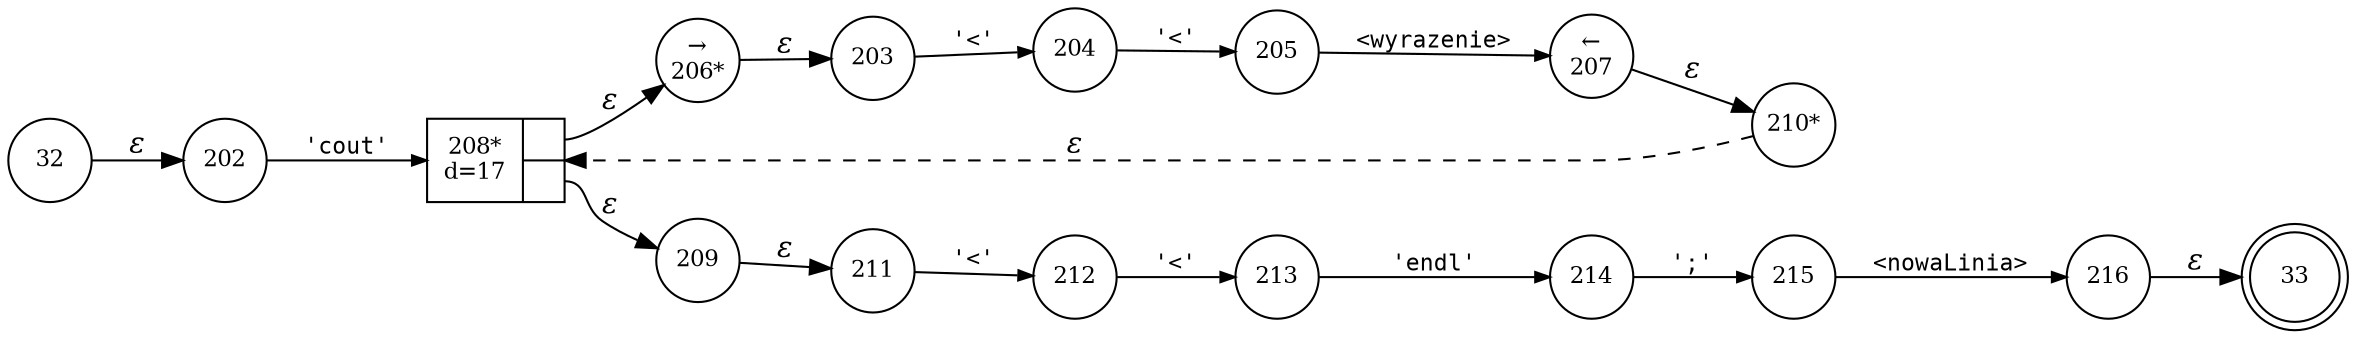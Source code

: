 digraph ATN {
rankdir=LR;
s33[fontsize=11, label="33", shape=doublecircle, fixedsize=true, width=.6];
s32[fontsize=11,label="32", shape=circle, fixedsize=true, width=.55, peripheries=1];
s202[fontsize=11,label="202", shape=circle, fixedsize=true, width=.55, peripheries=1];
s203[fontsize=11,label="203", shape=circle, fixedsize=true, width=.55, peripheries=1];
s204[fontsize=11,label="204", shape=circle, fixedsize=true, width=.55, peripheries=1];
s205[fontsize=11,label="205", shape=circle, fixedsize=true, width=.55, peripheries=1];
s206[fontsize=11,label="&rarr;\n206*", shape=circle, fixedsize=true, width=.55, peripheries=1];
s207[fontsize=11,label="&larr;\n207", shape=circle, fixedsize=true, width=.55, peripheries=1];
s208[fontsize=11,label="{208*\nd=17|{<p0>|<p1>}}", shape=record, fixedsize=false, peripheries=1];
s209[fontsize=11,label="209", shape=circle, fixedsize=true, width=.55, peripheries=1];
s210[fontsize=11,label="210*", shape=circle, fixedsize=true, width=.55, peripheries=1];
s211[fontsize=11,label="211", shape=circle, fixedsize=true, width=.55, peripheries=1];
s212[fontsize=11,label="212", shape=circle, fixedsize=true, width=.55, peripheries=1];
s213[fontsize=11,label="213", shape=circle, fixedsize=true, width=.55, peripheries=1];
s214[fontsize=11,label="214", shape=circle, fixedsize=true, width=.55, peripheries=1];
s215[fontsize=11,label="215", shape=circle, fixedsize=true, width=.55, peripheries=1];
s216[fontsize=11,label="216", shape=circle, fixedsize=true, width=.55, peripheries=1];
s32 -> s202 [fontname="Times-Italic", label="&epsilon;"];
s202 -> s208 [fontsize=11, fontname="Courier", arrowsize=.7, label = "'cout'", arrowhead = normal];
s208:p0 -> s206 [fontname="Times-Italic", label="&epsilon;"];
s208:p1 -> s209 [fontname="Times-Italic", label="&epsilon;"];
s206 -> s203 [fontname="Times-Italic", label="&epsilon;"];
s209 -> s211 [fontname="Times-Italic", label="&epsilon;"];
s203 -> s204 [fontsize=11, fontname="Courier", arrowsize=.7, label = "'<'", arrowhead = normal];
s211 -> s212 [fontsize=11, fontname="Courier", arrowsize=.7, label = "'<'", arrowhead = normal];
s204 -> s205 [fontsize=11, fontname="Courier", arrowsize=.7, label = "'<'", arrowhead = normal];
s212 -> s213 [fontsize=11, fontname="Courier", arrowsize=.7, label = "'<'", arrowhead = normal];
s205 -> s207 [fontsize=11, fontname="Courier", arrowsize=.7, label = "<wyrazenie>", arrowhead = normal];
s213 -> s214 [fontsize=11, fontname="Courier", arrowsize=.7, label = "'endl'", arrowhead = normal];
s207 -> s210 [fontname="Times-Italic", label="&epsilon;"];
s214 -> s215 [fontsize=11, fontname="Courier", arrowsize=.7, label = "';'", arrowhead = normal];
s210 -> s208 [fontname="Times-Italic", label="&epsilon;", style="dashed"];
s215 -> s216 [fontsize=11, fontname="Courier", arrowsize=.7, label = "<nowaLinia>", arrowhead = normal];
s216 -> s33 [fontname="Times-Italic", label="&epsilon;"];
}